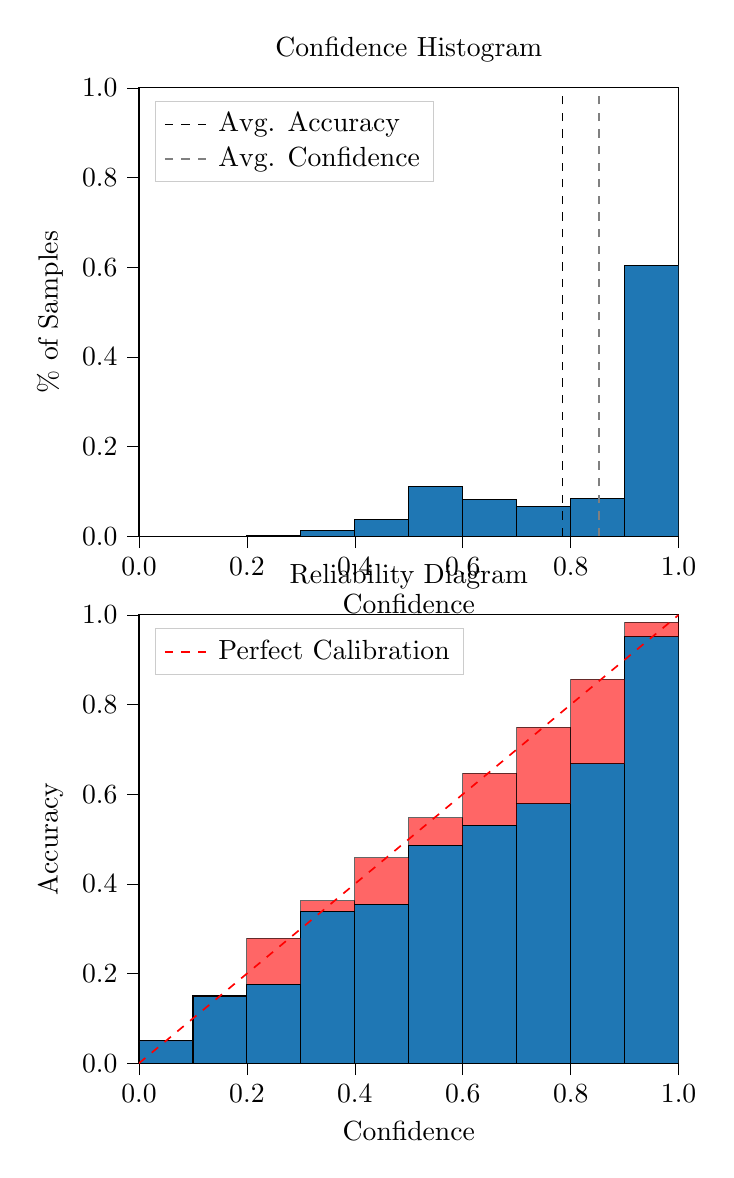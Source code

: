 % This file was created by tikzplotlib v0.9.8.
\begin{tikzpicture}

\definecolor{color0}{rgb}{0.122,0.467,0.706}

\begin{groupplot}[group style={group size=1 by 2}]
\nextgroupplot[
legend cell align={left},
legend style={
  fill opacity=0.8,
  draw opacity=1,
  text opacity=1,
  at={(0.03,0.97)},
  anchor=north west,
  draw=white!80!black
},
tick align=outside,
tick pos=left,
title={Confidence Histogram},
x grid style={white!69.02!black},
xlabel={Confidence},
xmin=0, xmax=1,
xtick style={color=black},
xtick={0,0.2,0.4,0.6,0.8,1},
xticklabels={0.0,0.2,0.4,0.6,0.8,1.0},
y grid style={white!69.02!black},
ylabel={\% of Samples},
ymin=0, ymax=1,
ytick style={color=black},
ytick={0,0.2,0.4,0.6,0.8,1},
yticklabels={0.0,0.2,0.4,0.6,0.8,1.0}
]
\draw[draw=black,fill=color0] (axis cs:-6.939e-18,0) rectangle (axis cs:0.1,0);
\draw[draw=black,fill=color0] (axis cs:0.1,0) rectangle (axis cs:0.2,0);
\draw[draw=black,fill=color0] (axis cs:0.2,0) rectangle (axis cs:0.3,0.002);
\draw[draw=black,fill=color0] (axis cs:0.3,0) rectangle (axis cs:0.4,0.013);
\draw[draw=black,fill=color0] (axis cs:0.4,0) rectangle (axis cs:0.5,0.038);
\draw[draw=black,fill=color0] (axis cs:0.5,0) rectangle (axis cs:0.6,0.11);
\draw[draw=black,fill=color0] (axis cs:0.6,0) rectangle (axis cs:0.7,0.081);
\draw[draw=black,fill=color0] (axis cs:0.7,0) rectangle (axis cs:0.8,0.067);
\draw[draw=black,fill=color0] (axis cs:0.8,0) rectangle (axis cs:0.9,0.085);
\draw[draw=black,fill=color0] (axis cs:0.9,0) rectangle (axis cs:1,0.604);
\addplot [semithick, black, dashed]
table {%
0.785 0
0.785 1
};
\addlegendentry{Avg. Accuracy}
\addplot [semithick, white!50.196!black, dashed]
table {%
0.853 0
0.853 1
};
\addlegendentry{Avg. Confidence}

\nextgroupplot[
legend cell align={left},
legend style={
  fill opacity=0.8,
  draw opacity=1,
  text opacity=1,
  at={(0.03,0.97)},
  anchor=north west,
  draw=white!80!black
},
tick align=outside,
tick pos=left,
title={Reliability Diagram},
x grid style={white!69.02!black},
xlabel={Confidence},
xmin=0, xmax=1,
xtick style={color=black},
xtick={0,0.2,0.4,0.6,0.8,1},
xticklabels={0.0,0.2,0.4,0.6,0.8,1.0},
y grid style={white!69.02!black},
ylabel={Accuracy},
ymin=0, ymax=1,
ytick style={color=black},
ytick={0,0.2,0.4,0.6,0.8,1},
yticklabels={0.0,0.2,0.4,0.6,0.8,1.0}
]
\draw[draw=black,fill=color0] (axis cs:-6.939e-18,0) rectangle (axis cs:0.1,0.05);
\draw[draw=black,fill=color0] (axis cs:0.1,0) rectangle (axis cs:0.2,0.15);
\draw[draw=black,fill=color0] (axis cs:0.2,0) rectangle (axis cs:0.3,0.176);
\draw[draw=black,fill=color0] (axis cs:0.3,0) rectangle (axis cs:0.4,0.339);
\draw[draw=black,fill=color0] (axis cs:0.4,0) rectangle (axis cs:0.5,0.355);
\draw[draw=black,fill=color0] (axis cs:0.5,0) rectangle (axis cs:0.6,0.486);
\draw[draw=black,fill=color0] (axis cs:0.6,0) rectangle (axis cs:0.7,0.531);
\draw[draw=black,fill=color0] (axis cs:0.7,0) rectangle (axis cs:0.8,0.579);
\draw[draw=black,fill=color0] (axis cs:0.8,0) rectangle (axis cs:0.9,0.668);
\draw[draw=black,fill=color0] (axis cs:0.9,0) rectangle (axis cs:1,0.951);
\draw[draw=black,fill=red,opacity=0.6] (axis cs:-6.939e-18,0.05) rectangle (axis cs:0.1,0.05);
\draw[draw=black,fill=red,opacity=0.6] (axis cs:0.1,0.15) rectangle (axis cs:0.2,0.15);
\draw[draw=black,fill=red,opacity=0.6] (axis cs:0.2,0.176) rectangle (axis cs:0.3,0.279);
\draw[draw=black,fill=red,opacity=0.6] (axis cs:0.3,0.339) rectangle (axis cs:0.4,0.363);
\draw[draw=black,fill=red,opacity=0.6] (axis cs:0.4,0.355) rectangle (axis cs:0.5,0.458);
\draw[draw=black,fill=red,opacity=0.6] (axis cs:0.5,0.486) rectangle (axis cs:0.6,0.548);
\draw[draw=black,fill=red,opacity=0.6] (axis cs:0.6,0.531) rectangle (axis cs:0.7,0.647);
\draw[draw=black,fill=red,opacity=0.6] (axis cs:0.7,0.579) rectangle (axis cs:0.8,0.749);
\draw[draw=black,fill=red,opacity=0.6] (axis cs:0.8,0.668) rectangle (axis cs:0.9,0.856);
\draw[draw=black,fill=red,opacity=0.6] (axis cs:0.9,0.951) rectangle (axis cs:1,0.984);
\addplot [semithick, red, dashed]
table {%
0 0
1 1
};
\addlegendentry{Perfect Calibration}
\end{groupplot}

\end{tikzpicture}
